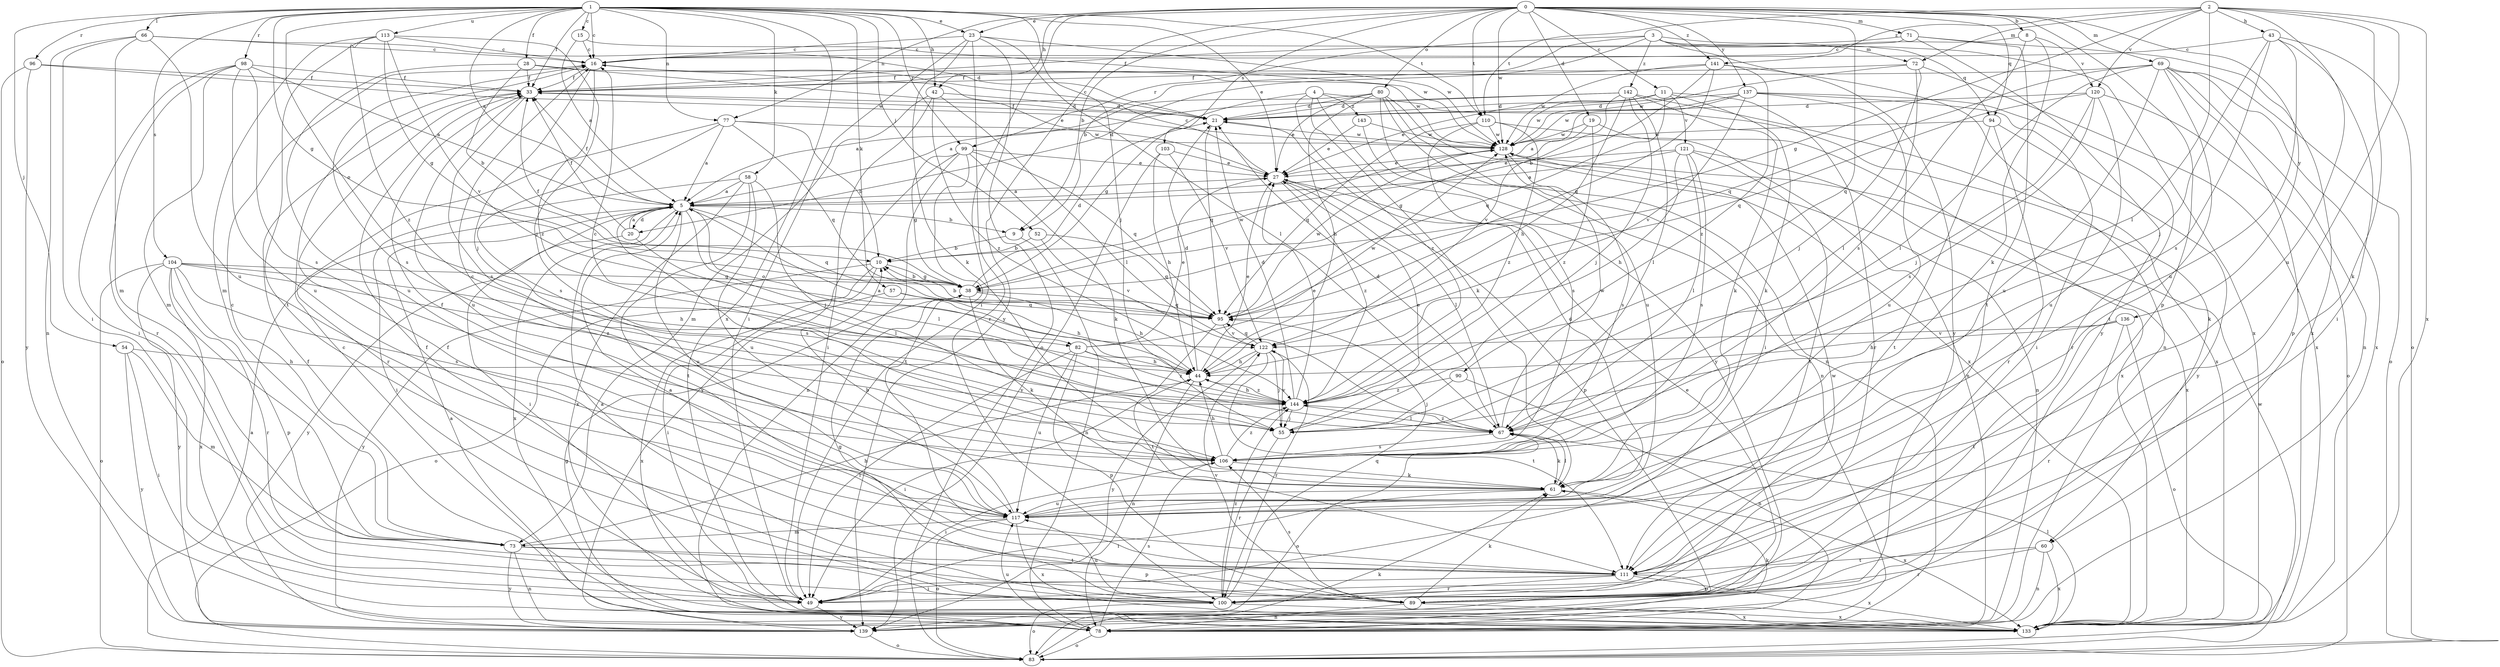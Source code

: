 strict digraph  {
0;
1;
2;
3;
4;
5;
8;
9;
10;
11;
15;
16;
19;
20;
21;
23;
27;
28;
33;
38;
42;
43;
44;
49;
52;
54;
55;
57;
58;
60;
61;
66;
67;
69;
71;
72;
73;
77;
78;
80;
82;
83;
89;
90;
94;
95;
96;
98;
99;
100;
103;
104;
106;
110;
111;
113;
117;
120;
121;
122;
128;
133;
136;
137;
139;
141;
142;
143;
144;
0 -> 8  [label=b];
0 -> 9  [label=b];
0 -> 11  [label=c];
0 -> 19  [label=d];
0 -> 23  [label=e];
0 -> 42  [label=h];
0 -> 49  [label=i];
0 -> 69  [label=m];
0 -> 71  [label=m];
0 -> 77  [label=n];
0 -> 80  [label=o];
0 -> 89  [label=p];
0 -> 90  [label=q];
0 -> 94  [label=q];
0 -> 103  [label=s];
0 -> 110  [label=t];
0 -> 128  [label=w];
0 -> 136  [label=y];
0 -> 137  [label=y];
0 -> 139  [label=y];
0 -> 141  [label=z];
1 -> 5  [label=a];
1 -> 15  [label=c];
1 -> 16  [label=c];
1 -> 23  [label=e];
1 -> 27  [label=e];
1 -> 28  [label=f];
1 -> 33  [label=f];
1 -> 38  [label=g];
1 -> 42  [label=h];
1 -> 52  [label=j];
1 -> 54  [label=j];
1 -> 55  [label=j];
1 -> 57  [label=k];
1 -> 58  [label=k];
1 -> 66  [label=l];
1 -> 77  [label=n];
1 -> 82  [label=o];
1 -> 96  [label=r];
1 -> 98  [label=r];
1 -> 99  [label=r];
1 -> 104  [label=s];
1 -> 110  [label=t];
1 -> 113  [label=u];
1 -> 133  [label=x];
2 -> 38  [label=g];
2 -> 43  [label=h];
2 -> 60  [label=k];
2 -> 67  [label=l];
2 -> 72  [label=m];
2 -> 110  [label=t];
2 -> 111  [label=t];
2 -> 117  [label=u];
2 -> 120  [label=v];
2 -> 133  [label=x];
2 -> 141  [label=z];
3 -> 9  [label=b];
3 -> 20  [label=d];
3 -> 72  [label=m];
3 -> 94  [label=q];
3 -> 99  [label=r];
3 -> 133  [label=x];
3 -> 139  [label=y];
3 -> 142  [label=z];
4 -> 38  [label=g];
4 -> 60  [label=k];
4 -> 61  [label=k];
4 -> 139  [label=y];
4 -> 143  [label=z];
4 -> 144  [label=z];
5 -> 9  [label=b];
5 -> 20  [label=d];
5 -> 33  [label=f];
5 -> 49  [label=i];
5 -> 67  [label=l];
5 -> 82  [label=o];
5 -> 95  [label=q];
5 -> 106  [label=s];
5 -> 117  [label=u];
5 -> 133  [label=x];
8 -> 16  [label=c];
8 -> 61  [label=k];
8 -> 106  [label=s];
8 -> 120  [label=v];
9 -> 10  [label=b];
9 -> 78  [label=n];
10 -> 38  [label=g];
10 -> 49  [label=i];
10 -> 83  [label=o];
10 -> 139  [label=y];
11 -> 21  [label=d];
11 -> 27  [label=e];
11 -> 61  [label=k];
11 -> 95  [label=q];
11 -> 100  [label=r];
11 -> 121  [label=v];
11 -> 128  [label=w];
15 -> 5  [label=a];
15 -> 16  [label=c];
15 -> 128  [label=w];
16 -> 33  [label=f];
16 -> 55  [label=j];
16 -> 106  [label=s];
16 -> 144  [label=z];
19 -> 38  [label=g];
19 -> 128  [label=w];
19 -> 133  [label=x];
19 -> 144  [label=z];
20 -> 5  [label=a];
20 -> 33  [label=f];
20 -> 67  [label=l];
20 -> 139  [label=y];
21 -> 16  [label=c];
21 -> 33  [label=f];
21 -> 95  [label=q];
21 -> 128  [label=w];
23 -> 16  [label=c];
23 -> 49  [label=i];
23 -> 61  [label=k];
23 -> 67  [label=l];
23 -> 83  [label=o];
23 -> 100  [label=r];
23 -> 128  [label=w];
27 -> 5  [label=a];
27 -> 16  [label=c];
27 -> 67  [label=l];
27 -> 89  [label=p];
27 -> 144  [label=z];
28 -> 10  [label=b];
28 -> 27  [label=e];
28 -> 33  [label=f];
28 -> 117  [label=u];
28 -> 128  [label=w];
33 -> 21  [label=d];
33 -> 106  [label=s];
33 -> 117  [label=u];
38 -> 10  [label=b];
38 -> 21  [label=d];
38 -> 33  [label=f];
38 -> 44  [label=h];
38 -> 61  [label=k];
38 -> 95  [label=q];
38 -> 128  [label=w];
42 -> 21  [label=d];
42 -> 49  [label=i];
42 -> 67  [label=l];
42 -> 73  [label=m];
42 -> 144  [label=z];
43 -> 16  [label=c];
43 -> 49  [label=i];
43 -> 55  [label=j];
43 -> 83  [label=o];
43 -> 106  [label=s];
43 -> 117  [label=u];
44 -> 5  [label=a];
44 -> 21  [label=d];
44 -> 27  [label=e];
44 -> 49  [label=i];
44 -> 78  [label=n];
44 -> 144  [label=z];
49 -> 139  [label=y];
52 -> 10  [label=b];
52 -> 95  [label=q];
52 -> 122  [label=v];
54 -> 44  [label=h];
54 -> 49  [label=i];
54 -> 73  [label=m];
54 -> 139  [label=y];
55 -> 27  [label=e];
55 -> 100  [label=r];
55 -> 122  [label=v];
57 -> 44  [label=h];
57 -> 95  [label=q];
57 -> 133  [label=x];
58 -> 5  [label=a];
58 -> 49  [label=i];
58 -> 55  [label=j];
58 -> 111  [label=t];
58 -> 117  [label=u];
58 -> 133  [label=x];
60 -> 78  [label=n];
60 -> 100  [label=r];
60 -> 111  [label=t];
60 -> 133  [label=x];
61 -> 16  [label=c];
61 -> 49  [label=i];
61 -> 67  [label=l];
61 -> 117  [label=u];
61 -> 133  [label=x];
66 -> 16  [label=c];
66 -> 21  [label=d];
66 -> 49  [label=i];
66 -> 73  [label=m];
66 -> 78  [label=n];
66 -> 117  [label=u];
67 -> 21  [label=d];
67 -> 61  [label=k];
67 -> 83  [label=o];
67 -> 106  [label=s];
67 -> 128  [label=w];
67 -> 144  [label=z];
69 -> 33  [label=f];
69 -> 67  [label=l];
69 -> 78  [label=n];
69 -> 83  [label=o];
69 -> 89  [label=p];
69 -> 95  [label=q];
69 -> 111  [label=t];
69 -> 117  [label=u];
69 -> 133  [label=x];
71 -> 16  [label=c];
71 -> 33  [label=f];
71 -> 111  [label=t];
71 -> 133  [label=x];
71 -> 139  [label=y];
72 -> 33  [label=f];
72 -> 55  [label=j];
72 -> 67  [label=l];
72 -> 128  [label=w];
72 -> 133  [label=x];
73 -> 16  [label=c];
73 -> 44  [label=h];
73 -> 78  [label=n];
73 -> 89  [label=p];
73 -> 111  [label=t];
73 -> 139  [label=y];
77 -> 5  [label=a];
77 -> 10  [label=b];
77 -> 95  [label=q];
77 -> 100  [label=r];
77 -> 106  [label=s];
77 -> 128  [label=w];
78 -> 5  [label=a];
78 -> 38  [label=g];
78 -> 61  [label=k];
78 -> 83  [label=o];
78 -> 106  [label=s];
78 -> 117  [label=u];
80 -> 5  [label=a];
80 -> 21  [label=d];
80 -> 27  [label=e];
80 -> 44  [label=h];
80 -> 49  [label=i];
80 -> 78  [label=n];
80 -> 117  [label=u];
80 -> 133  [label=x];
82 -> 27  [label=e];
82 -> 44  [label=h];
82 -> 49  [label=i];
82 -> 89  [label=p];
82 -> 117  [label=u];
82 -> 128  [label=w];
82 -> 144  [label=z];
83 -> 5  [label=a];
83 -> 61  [label=k];
83 -> 128  [label=w];
89 -> 27  [label=e];
89 -> 33  [label=f];
89 -> 61  [label=k];
89 -> 78  [label=n];
89 -> 106  [label=s];
89 -> 122  [label=v];
89 -> 133  [label=x];
90 -> 55  [label=j];
90 -> 78  [label=n];
90 -> 144  [label=z];
94 -> 100  [label=r];
94 -> 111  [label=t];
94 -> 128  [label=w];
94 -> 139  [label=y];
95 -> 10  [label=b];
95 -> 111  [label=t];
95 -> 122  [label=v];
95 -> 128  [label=w];
96 -> 33  [label=f];
96 -> 83  [label=o];
96 -> 128  [label=w];
96 -> 139  [label=y];
98 -> 5  [label=a];
98 -> 33  [label=f];
98 -> 49  [label=i];
98 -> 73  [label=m];
98 -> 100  [label=r];
98 -> 106  [label=s];
98 -> 117  [label=u];
99 -> 27  [label=e];
99 -> 38  [label=g];
99 -> 61  [label=k];
99 -> 78  [label=n];
99 -> 95  [label=q];
99 -> 111  [label=t];
99 -> 139  [label=y];
100 -> 5  [label=a];
100 -> 33  [label=f];
100 -> 38  [label=g];
100 -> 83  [label=o];
100 -> 95  [label=q];
100 -> 117  [label=u];
100 -> 128  [label=w];
100 -> 133  [label=x];
100 -> 144  [label=z];
103 -> 27  [label=e];
103 -> 44  [label=h];
103 -> 122  [label=v];
103 -> 139  [label=y];
104 -> 38  [label=g];
104 -> 44  [label=h];
104 -> 83  [label=o];
104 -> 89  [label=p];
104 -> 100  [label=r];
104 -> 106  [label=s];
104 -> 133  [label=x];
104 -> 139  [label=y];
104 -> 144  [label=z];
106 -> 44  [label=h];
106 -> 49  [label=i];
106 -> 61  [label=k];
106 -> 144  [label=z];
110 -> 78  [label=n];
110 -> 95  [label=q];
110 -> 106  [label=s];
110 -> 128  [label=w];
110 -> 144  [label=z];
111 -> 5  [label=a];
111 -> 49  [label=i];
111 -> 89  [label=p];
111 -> 100  [label=r];
111 -> 133  [label=x];
113 -> 16  [label=c];
113 -> 38  [label=g];
113 -> 55  [label=j];
113 -> 73  [label=m];
113 -> 111  [label=t];
113 -> 122  [label=v];
113 -> 144  [label=z];
117 -> 10  [label=b];
117 -> 21  [label=d];
117 -> 33  [label=f];
117 -> 73  [label=m];
117 -> 83  [label=o];
117 -> 133  [label=x];
120 -> 21  [label=d];
120 -> 55  [label=j];
120 -> 83  [label=o];
120 -> 95  [label=q];
120 -> 106  [label=s];
120 -> 117  [label=u];
121 -> 5  [label=a];
121 -> 27  [label=e];
121 -> 44  [label=h];
121 -> 67  [label=l];
121 -> 106  [label=s];
121 -> 111  [label=t];
121 -> 133  [label=x];
122 -> 44  [label=h];
122 -> 55  [label=j];
122 -> 95  [label=q];
122 -> 100  [label=r];
122 -> 111  [label=t];
122 -> 139  [label=y];
128 -> 27  [label=e];
128 -> 78  [label=n];
128 -> 106  [label=s];
133 -> 16  [label=c];
133 -> 33  [label=f];
133 -> 67  [label=l];
136 -> 44  [label=h];
136 -> 83  [label=o];
136 -> 100  [label=r];
136 -> 111  [label=t];
136 -> 122  [label=v];
137 -> 5  [label=a];
137 -> 21  [label=d];
137 -> 49  [label=i];
137 -> 100  [label=r];
137 -> 117  [label=u];
137 -> 122  [label=v];
137 -> 128  [label=w];
139 -> 83  [label=o];
141 -> 10  [label=b];
141 -> 33  [label=f];
141 -> 78  [label=n];
141 -> 95  [label=q];
141 -> 128  [label=w];
141 -> 144  [label=z];
142 -> 5  [label=a];
142 -> 21  [label=d];
142 -> 44  [label=h];
142 -> 55  [label=j];
142 -> 61  [label=k];
142 -> 67  [label=l];
142 -> 122  [label=v];
142 -> 133  [label=x];
143 -> 27  [label=e];
143 -> 78  [label=n];
143 -> 128  [label=w];
144 -> 16  [label=c];
144 -> 21  [label=d];
144 -> 27  [label=e];
144 -> 44  [label=h];
144 -> 55  [label=j];
144 -> 67  [label=l];
}
